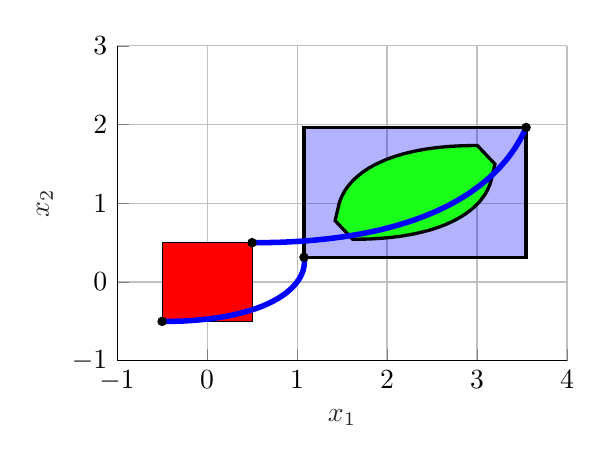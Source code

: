 % This file was created by matlab2tikz.
%
%The latest updates can be retrieved from
%  http://www.mathworks.com/matlabcentral/fileexchange/22022-matlab2tikz-matlab2tikz
%where you can also make suggestions and rate matlab2tikz.
%
\begin{tikzpicture}

\begin{axis}[%
width=5.714cm,
height=4cm,
at={(0cm,0cm)},
scale only axis,
xmin=-1,
xmax=4,
xtick={-1,  0,  1,  2,  3,  4},
xlabel style={font=\color{white!15!black}},
xlabel={$x_1$},
ymin=-1,
ymax=3,
ytick={-1,  0,  1,  2,  3},
ylabel style={font=\color{white!15!black}},
ylabel={$x_2$},
axis background/.style={fill=white},
axis x line*=bottom,
axis y line*=left,
xmajorgrids,
ymajorgrids
]

\addplot[area legend, draw=black, fill=red, forget plot]
table[row sep=crcr] {%
x	y\\
-0.5	-0.5\\
0.5	-0.5\\
0.5	0.5\\
-0.5	0.5\\
}--cycle;

\addplot[area legend, line width=1.2pt, draw=black, fill=blue, fill opacity=0.3, forget plot]
table[row sep=crcr] {%
x	y\\
1.077	0.314\\
3.545	0.314\\
3.545	1.963\\
1.077	1.963\\
}--cycle;
\addplot[only marks, mark=*, mark options={}, mark size=1.5pt, color=black, fill=black] table[row sep=crcr]{%
x	y\\
-0.5	-0.5\\
};
\addplot[only marks, mark=*, mark options={}, mark size=1.5pt, color=black, fill=black] table[row sep=crcr]{%
x	y\\
0.5	0.5\\
};
\addplot[only marks, mark=*, mark options={}, mark size=1.5pt, color=black, fill=black] table[row sep=crcr]{%
x	y\\
1.077	0.314\\
};
\addplot[only marks, mark=*, mark options={}, mark size=1.5pt, color=black, fill=black] table[row sep=crcr]{%
x	y\\
3.545	1.963\\
};

\addplot[area legend, draw=black, fill=white, forget plot]
table[row sep=crcr] {%
x	y\\
1.618	0.544\\
1.626	0.544\\
1.634	0.544\\
1.642	0.544\\
1.65	0.544\\
1.658	0.544\\
1.666	0.544\\
1.69	0.544\\
1.698	0.544\\
1.728	0.545\\
1.736	0.545\\
1.759	0.545\\
1.774	0.546\\
1.811	0.547\\
1.847	0.549\\
1.875	0.551\\
1.882	0.552\\
1.91	0.554\\
1.917	0.554\\
1.951	0.557\\
1.971	0.559\\
1.984	0.56\\
2.01	0.563\\
2.016	0.564\\
2.048	0.567\\
2.079	0.572\\
2.11	0.576\\
2.14	0.58\\
2.146	0.581\\
2.169	0.585\\
2.197	0.59\\
2.225	0.596\\
2.253	0.601\\
2.258	0.602\\
2.279	0.607\\
2.306	0.613\\
2.331	0.619\\
2.356	0.626\\
2.381	0.632\\
2.404	0.639\\
2.428	0.646\\
2.451	0.653\\
2.473	0.66\\
2.495	0.667\\
2.516	0.675\\
2.537	0.683\\
2.557	0.69\\
2.561	0.692\\
2.577	0.698\\
2.596	0.706\\
2.615	0.714\\
2.633	0.723\\
2.651	0.731\\
2.668	0.74\\
2.685	0.748\\
2.702	0.757\\
2.718	0.765\\
2.734	0.774\\
2.749	0.783\\
2.764	0.792\\
2.779	0.801\\
2.793	0.81\\
2.807	0.819\\
2.821	0.828\\
2.834	0.837\\
2.846	0.847\\
2.859	0.856\\
2.871	0.865\\
2.883	0.874\\
2.894	0.884\\
2.905	0.893\\
2.916	0.902\\
2.926	0.912\\
2.937	0.921\\
2.946	0.931\\
2.956	0.94\\
2.965	0.949\\
2.974	0.959\\
2.983	0.968\\
2.991	0.978\\
3.0	0.987\\
3.008	0.996\\
3.015	1.006\\
3.023	1.015\\
3.03	1.025\\
3.037	1.034\\
3.044	1.043\\
3.05	1.052\\
3.056	1.062\\
3.062	1.071\\
3.068	1.08\\
3.074	1.089\\
3.079	1.098\\
3.085	1.107\\
3.09	1.116\\
3.094	1.125\\
3.099	1.134\\
3.104	1.143\\
3.108	1.152\\
3.109	1.154\\
3.112	1.161\\
3.116	1.17\\
3.12	1.178\\
3.123	1.187\\
3.127	1.196\\
3.13	1.204\\
3.133	1.213\\
3.136	1.221\\
3.139	1.229\\
3.142	1.238\\
3.145	1.246\\
3.147	1.254\\
3.149	1.263\\
3.151	1.271\\
3.154	1.279\\
3.156	1.287\\
3.157	1.295\\
3.159	1.303\\
3.199	1.498\\
3.004	1.733\\
2.996	1.733\\
2.988	1.733\\
2.98	1.733\\
2.972	1.733\\
2.964	1.733\\
2.948	1.733\\
2.932	1.733\\
2.924	1.733\\
2.901	1.732\\
2.894	1.732\\
2.886	1.732\\
2.856	1.731\\
2.848	1.731\\
2.819	1.73\\
2.811	1.729\\
2.775	1.728\\
2.747	1.726\\
2.74	1.725\\
2.705	1.723\\
2.692	1.722\\
2.671	1.72\\
2.638	1.717\\
2.619	1.715\\
2.606	1.713\\
2.587	1.711\\
2.574	1.709\\
2.561	1.708\\
2.543	1.705\\
2.512	1.701\\
2.506	1.7\\
2.482	1.696\\
2.453	1.692\\
2.442	1.69\\
2.424	1.687\\
2.413	1.684\\
2.397	1.681\\
2.391	1.68\\
2.375	1.677\\
2.369	1.676\\
2.364	1.674\\
2.342	1.67\\
2.322	1.665\\
2.316	1.664\\
2.311	1.663\\
2.301	1.66\\
2.291	1.658\\
2.286	1.656\\
2.266	1.651\\
2.241	1.645\\
2.217	1.638\\
2.194	1.631\\
2.171	1.624\\
2.149	1.617\\
2.127	1.609\\
2.106	1.602\\
2.085	1.594\\
2.065	1.586\\
2.045	1.579\\
2.026	1.571\\
2.007	1.562\\
1.989	1.554\\
1.971	1.546\\
1.953	1.537\\
1.936	1.529\\
1.92	1.52\\
1.904	1.511\\
1.894	1.506\\
1.888	1.503\\
1.872	1.494\\
1.857	1.485\\
1.843	1.476\\
1.829	1.467\\
1.815	1.458\\
1.801	1.449\\
1.788	1.44\\
1.776	1.43\\
1.763	1.421\\
1.753	1.414\\
1.751	1.412\\
1.739	1.402\\
1.728	1.393\\
1.717	1.384\\
1.706	1.374\\
1.696	1.365\\
1.685	1.356\\
1.676	1.346\\
1.666	1.337\\
1.657	1.327\\
1.648	1.318\\
1.639	1.309\\
1.631	1.299\\
1.629	1.297\\
1.622	1.29\\
1.614	1.28\\
1.607	1.271\\
1.599	1.262\\
1.592	1.252\\
1.585	1.243\\
1.578	1.234\\
1.572	1.225\\
1.566	1.215\\
1.56	1.206\\
1.554	1.197\\
1.548	1.188\\
1.543	1.179\\
1.537	1.17\\
1.532	1.161\\
1.527	1.152\\
1.523	1.143\\
1.518	1.134\\
1.517	1.13\\
1.514	1.125\\
1.51	1.116\\
1.506	1.107\\
1.502	1.099\\
1.499	1.09\\
1.495	1.081\\
1.492	1.073\\
1.489	1.064\\
1.486	1.056\\
1.483	1.047\\
1.48	1.039\\
1.477	1.031\\
1.475	1.023\\
1.474	1.018\\
1.473	1.014\\
1.47	1.006\\
1.468	0.998\\
1.466	0.99\\
1.465	0.982\\
1.463	0.974\\
1.423	0.779\\
1.482	0.708\\
1.618	0.544\\
}--cycle;

\addplot[area legend, line width=1.2pt, draw=black, fill=green, fill opacity=0.9, forget plot]
table[row sep=crcr] {%
x	y\\
1.618	0.544\\
1.626	0.544\\
1.634	0.544\\
1.642	0.544\\
1.65	0.544\\
1.658	0.544\\
1.666	0.544\\
1.69	0.544\\
1.698	0.544\\
1.728	0.545\\
1.736	0.545\\
1.759	0.545\\
1.774	0.546\\
1.811	0.547\\
1.847	0.549\\
1.875	0.551\\
1.882	0.552\\
1.91	0.554\\
1.917	0.554\\
1.951	0.557\\
1.971	0.559\\
1.984	0.56\\
2.01	0.563\\
2.016	0.564\\
2.048	0.567\\
2.079	0.572\\
2.11	0.576\\
2.14	0.58\\
2.146	0.581\\
2.169	0.585\\
2.197	0.59\\
2.225	0.596\\
2.253	0.601\\
2.258	0.602\\
2.279	0.607\\
2.306	0.613\\
2.331	0.619\\
2.356	0.626\\
2.381	0.632\\
2.404	0.639\\
2.428	0.646\\
2.451	0.653\\
2.473	0.66\\
2.495	0.667\\
2.516	0.675\\
2.537	0.683\\
2.557	0.69\\
2.561	0.692\\
2.577	0.698\\
2.596	0.706\\
2.615	0.714\\
2.633	0.723\\
2.651	0.731\\
2.668	0.74\\
2.685	0.748\\
2.702	0.757\\
2.718	0.765\\
2.734	0.774\\
2.749	0.783\\
2.764	0.792\\
2.779	0.801\\
2.793	0.81\\
2.807	0.819\\
2.821	0.828\\
2.834	0.837\\
2.846	0.847\\
2.859	0.856\\
2.871	0.865\\
2.883	0.874\\
2.894	0.884\\
2.905	0.893\\
2.916	0.902\\
2.926	0.912\\
2.937	0.921\\
2.946	0.931\\
2.956	0.94\\
2.965	0.949\\
2.974	0.959\\
2.983	0.968\\
2.991	0.978\\
3.0	0.987\\
3.008	0.996\\
3.015	1.006\\
3.023	1.015\\
3.03	1.025\\
3.037	1.034\\
3.044	1.043\\
3.05	1.052\\
3.056	1.062\\
3.062	1.071\\
3.068	1.08\\
3.074	1.089\\
3.079	1.098\\
3.085	1.107\\
3.09	1.116\\
3.094	1.125\\
3.099	1.134\\
3.104	1.143\\
3.108	1.152\\
3.109	1.154\\
3.112	1.161\\
3.116	1.17\\
3.12	1.178\\
3.123	1.187\\
3.127	1.196\\
3.13	1.204\\
3.133	1.213\\
3.136	1.221\\
3.139	1.229\\
3.142	1.238\\
3.145	1.246\\
3.147	1.254\\
3.149	1.263\\
3.151	1.271\\
3.154	1.279\\
3.156	1.287\\
3.157	1.295\\
3.159	1.303\\
3.199	1.498\\
3.004	1.733\\
2.996	1.733\\
2.988	1.733\\
2.98	1.733\\
2.972	1.733\\
2.964	1.733\\
2.948	1.733\\
2.932	1.733\\
2.924	1.733\\
2.901	1.732\\
2.894	1.732\\
2.886	1.732\\
2.856	1.731\\
2.848	1.731\\
2.819	1.73\\
2.811	1.729\\
2.775	1.728\\
2.747	1.726\\
2.74	1.725\\
2.705	1.723\\
2.692	1.722\\
2.671	1.72\\
2.638	1.717\\
2.619	1.715\\
2.606	1.713\\
2.587	1.711\\
2.574	1.709\\
2.561	1.708\\
2.543	1.705\\
2.512	1.701\\
2.506	1.7\\
2.482	1.696\\
2.453	1.692\\
2.442	1.69\\
2.424	1.687\\
2.413	1.684\\
2.397	1.681\\
2.391	1.68\\
2.375	1.677\\
2.369	1.676\\
2.364	1.674\\
2.342	1.67\\
2.322	1.665\\
2.316	1.664\\
2.311	1.663\\
2.301	1.66\\
2.291	1.658\\
2.286	1.656\\
2.266	1.651\\
2.241	1.645\\
2.217	1.638\\
2.194	1.631\\
2.171	1.624\\
2.149	1.617\\
2.127	1.609\\
2.106	1.602\\
2.085	1.594\\
2.065	1.586\\
2.045	1.579\\
2.026	1.571\\
2.007	1.562\\
1.989	1.554\\
1.971	1.546\\
1.953	1.537\\
1.936	1.529\\
1.92	1.52\\
1.904	1.511\\
1.894	1.506\\
1.888	1.503\\
1.872	1.494\\
1.857	1.485\\
1.843	1.476\\
1.829	1.467\\
1.815	1.458\\
1.801	1.449\\
1.788	1.44\\
1.776	1.43\\
1.763	1.421\\
1.753	1.414\\
1.751	1.412\\
1.739	1.402\\
1.728	1.393\\
1.717	1.384\\
1.706	1.374\\
1.696	1.365\\
1.685	1.356\\
1.676	1.346\\
1.666	1.337\\
1.657	1.327\\
1.648	1.318\\
1.639	1.309\\
1.631	1.299\\
1.629	1.297\\
1.622	1.29\\
1.614	1.28\\
1.607	1.271\\
1.599	1.262\\
1.592	1.252\\
1.585	1.243\\
1.578	1.234\\
1.572	1.225\\
1.566	1.215\\
1.56	1.206\\
1.554	1.197\\
1.548	1.188\\
1.543	1.179\\
1.537	1.17\\
1.532	1.161\\
1.527	1.152\\
1.523	1.143\\
1.518	1.134\\
1.517	1.13\\
1.514	1.125\\
1.51	1.116\\
1.506	1.107\\
1.502	1.099\\
1.499	1.09\\
1.495	1.081\\
1.492	1.073\\
1.489	1.064\\
1.486	1.056\\
1.483	1.047\\
1.48	1.039\\
1.477	1.031\\
1.475	1.023\\
1.474	1.018\\
1.473	1.014\\
1.47	1.006\\
1.468	0.998\\
1.466	0.99\\
1.465	0.982\\
1.463	0.974\\
1.423	0.779\\
1.482	0.708\\
1.618	0.544\\
}--cycle;
\addplot [color=blue, line width=2.0pt, forget plot]
  table[row sep=crcr]{%
-0.5	-0.5\\
-0.455	-0.5\\
-0.411	-0.5\\
-0.368	-0.499\\
-0.325	-0.497\\
-0.284	-0.496\\
-0.243	-0.494\\
-0.204	-0.491\\
-0.165	-0.488\\
-0.127	-0.485\\
-0.089	-0.481\\
-0.053	-0.477\\
-0.017	-0.473\\
0.018	-0.469\\
0.052	-0.464\\
0.085	-0.459\\
0.118	-0.453\\
0.15	-0.447\\
0.181	-0.441\\
0.211	-0.435\\
0.241	-0.429\\
0.27	-0.422\\
0.298	-0.415\\
0.326	-0.408\\
0.353	-0.401\\
0.379	-0.393\\
0.405	-0.385\\
0.43	-0.378\\
0.454	-0.369\\
0.478	-0.361\\
0.501	-0.353\\
0.523	-0.344\\
0.545	-0.336\\
0.567	-0.327\\
0.587	-0.318\\
0.608	-0.309\\
0.627	-0.3\\
0.646	-0.29\\
0.665	-0.281\\
0.683	-0.272\\
0.7	-0.262\\
0.717	-0.252\\
0.734	-0.243\\
0.75	-0.233\\
0.765	-0.223\\
0.78	-0.213\\
0.795	-0.203\\
0.809	-0.193\\
0.823	-0.183\\
0.836	-0.173\\
0.848	-0.163\\
0.861	-0.153\\
0.873	-0.143\\
0.884	-0.133\\
0.895	-0.123\\
0.906	-0.112\\
0.916	-0.102\\
0.926	-0.092\\
0.936	-0.082\\
0.945	-0.072\\
0.953	-0.061\\
0.962	-0.051\\
0.97	-0.041\\
0.978	-0.031\\
0.985	-0.021\\
0.992	-0.011\\
0.999	-0.001\\
1.005	0.009\\
1.011	0.019\\
1.017	0.029\\
1.023	0.039\\
1.028	0.049\\
1.033	0.058\\
1.038	0.068\\
1.042	0.078\\
1.046	0.088\\
1.05	0.097\\
1.054	0.107\\
1.057	0.116\\
1.06	0.126\\
1.063	0.135\\
1.066	0.144\\
1.068	0.153\\
1.07	0.163\\
1.072	0.172\\
1.074	0.181\\
1.075	0.19\\
1.077	0.198\\
1.078	0.207\\
1.079	0.216\\
1.08	0.225\\
1.08	0.233\\
1.081	0.242\\
1.081	0.25\\
1.081	0.258\\
1.081	0.266\\
1.081	0.275\\
1.08	0.283\\
1.08	0.291\\
1.079	0.299\\
1.078	0.306\\
1.077	0.314\\
};
\addplot [color=blue, line width=2.0pt, forget plot]
  table[row sep=crcr]{%
0.5	0.5\\
0.575	0.5\\
0.648	0.501\\
0.721	0.502\\
0.791	0.504\\
0.86	0.507\\
0.928	0.511\\
0.994	0.515\\
1.059	0.52\\
1.123	0.525\\
1.185	0.531\\
1.247	0.538\\
1.306	0.545\\
1.365	0.552\\
1.422	0.561\\
1.479	0.569\\
1.534	0.578\\
1.587	0.588\\
1.64	0.598\\
1.692	0.608\\
1.742	0.619\\
1.792	0.63\\
1.84	0.642\\
1.888	0.654\\
1.934	0.666\\
1.979	0.679\\
2.024	0.692\\
2.067	0.705\\
2.109	0.719\\
2.151	0.733\\
2.191	0.747\\
2.231	0.761\\
2.27	0.776\\
2.308	0.791\\
2.345	0.806\\
2.381	0.822\\
2.417	0.837\\
2.451	0.853\\
2.485	0.869\\
2.518	0.885\\
2.551	0.901\\
2.582	0.918\\
2.613	0.935\\
2.643	0.951\\
2.673	0.968\\
2.702	0.985\\
2.73	1.002\\
2.757	1.02\\
2.784	1.037\\
2.81	1.055\\
2.836	1.072\\
2.861	1.09\\
2.885	1.107\\
2.909	1.125\\
2.932	1.143\\
2.954	1.161\\
2.976	1.179\\
2.998	1.197\\
3.019	1.215\\
3.039	1.233\\
3.059	1.251\\
3.079	1.269\\
3.098	1.287\\
3.116	1.305\\
3.134	1.323\\
3.152	1.342\\
3.169	1.36\\
3.185	1.378\\
3.201	1.396\\
3.217	1.414\\
3.233	1.432\\
3.248	1.45\\
3.262	1.468\\
3.276	1.486\\
3.29	1.504\\
3.304	1.522\\
3.317	1.539\\
3.329	1.557\\
3.342	1.575\\
3.354	1.593\\
3.365	1.61\\
3.377	1.628\\
3.388	1.645\\
3.398	1.663\\
3.409	1.68\\
3.419	1.697\\
3.429	1.714\\
3.438	1.732\\
3.448	1.749\\
3.456	1.766\\
3.465	1.783\\
3.474	1.799\\
3.482	1.816\\
3.49	1.833\\
3.497	1.849\\
3.505	1.866\\
3.512	1.882\\
3.519	1.899\\
3.526	1.915\\
3.533	1.931\\
3.539	1.947\\
3.545	1.963\\
};
\end{axis}
\end{tikzpicture}%